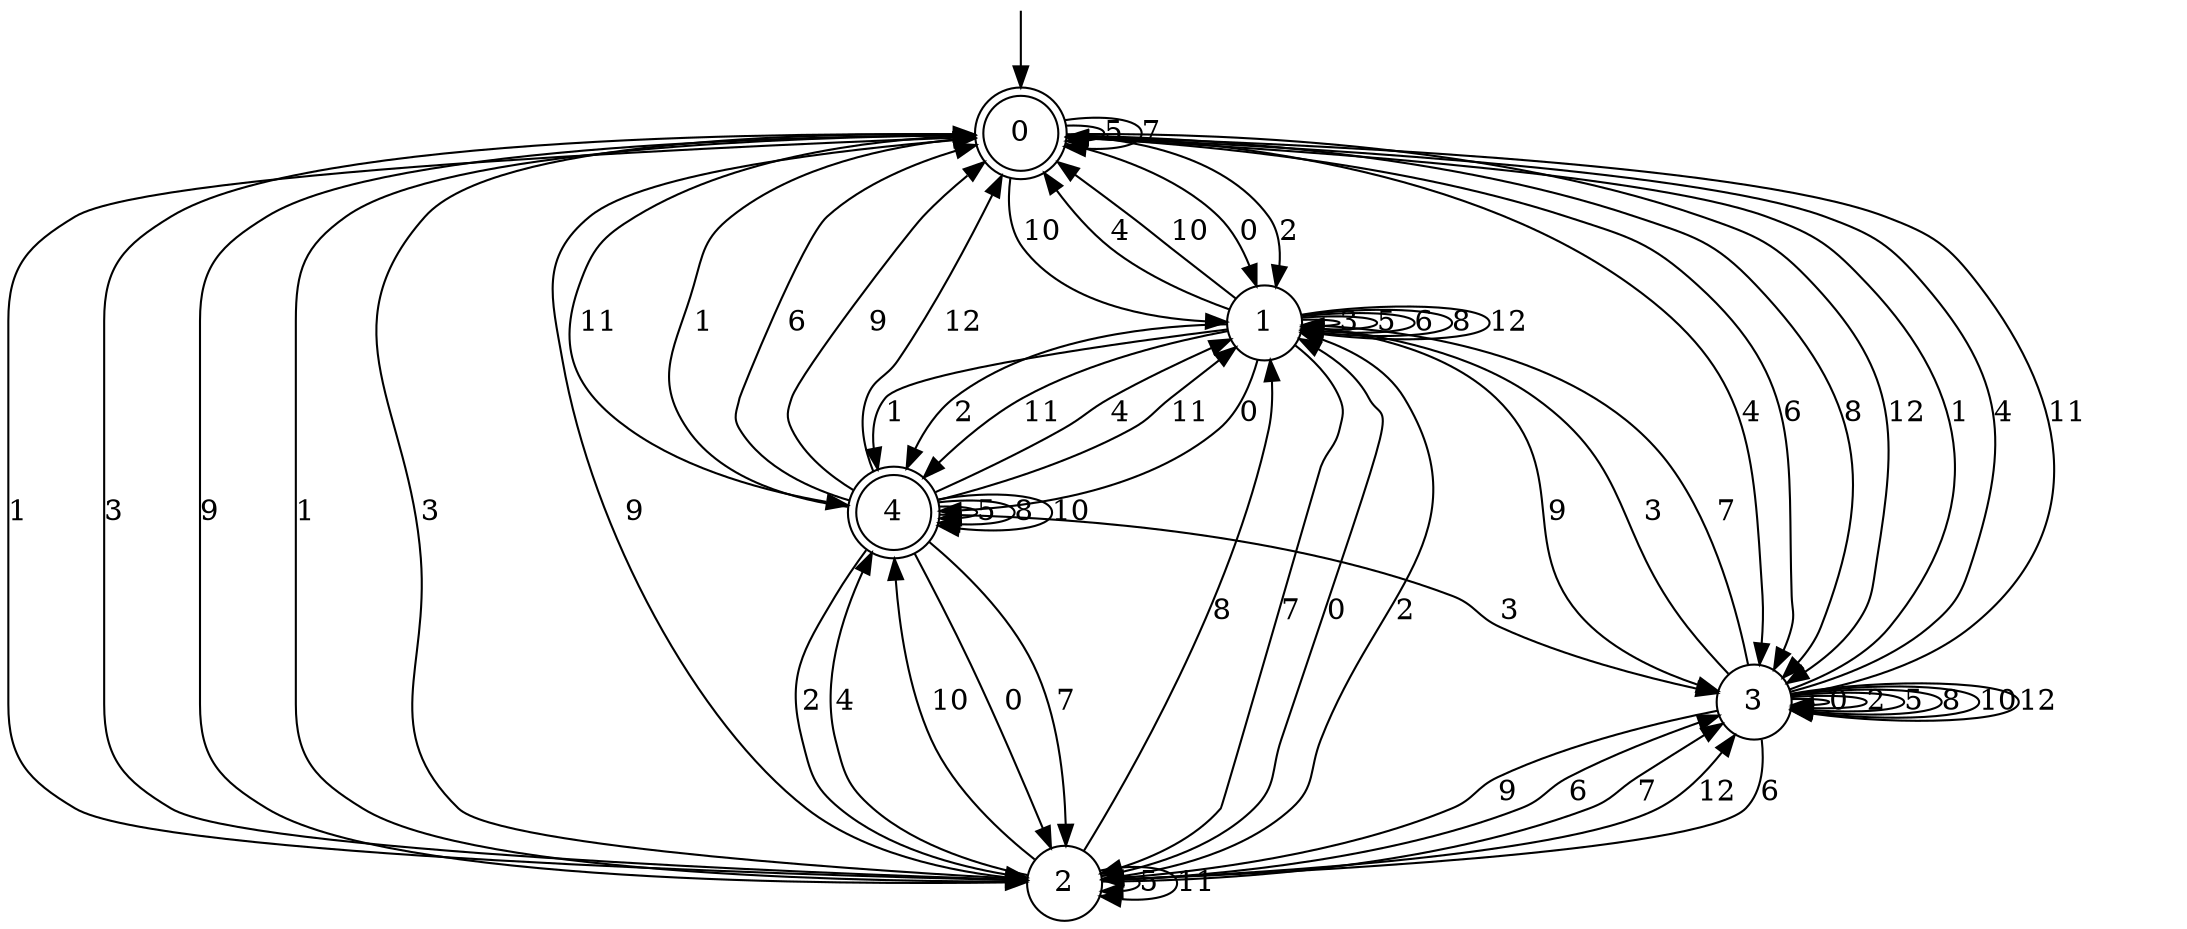 digraph g {

	s0 [shape="doublecircle" label="0"];
	s1 [shape="circle" label="1"];
	s2 [shape="circle" label="2"];
	s3 [shape="circle" label="3"];
	s4 [shape="doublecircle" label="4"];
	s0 -> s1 [label="0"];
	s0 -> s2 [label="1"];
	s0 -> s1 [label="2"];
	s0 -> s2 [label="3"];
	s0 -> s3 [label="4"];
	s0 -> s0 [label="5"];
	s0 -> s3 [label="6"];
	s0 -> s0 [label="7"];
	s0 -> s3 [label="8"];
	s0 -> s2 [label="9"];
	s0 -> s1 [label="10"];
	s0 -> s4 [label="11"];
	s0 -> s3 [label="12"];
	s1 -> s4 [label="0"];
	s1 -> s4 [label="1"];
	s1 -> s4 [label="2"];
	s1 -> s1 [label="3"];
	s1 -> s0 [label="4"];
	s1 -> s1 [label="5"];
	s1 -> s1 [label="6"];
	s1 -> s2 [label="7"];
	s1 -> s1 [label="8"];
	s1 -> s3 [label="9"];
	s1 -> s0 [label="10"];
	s1 -> s4 [label="11"];
	s1 -> s1 [label="12"];
	s2 -> s1 [label="0"];
	s2 -> s0 [label="1"];
	s2 -> s1 [label="2"];
	s2 -> s0 [label="3"];
	s2 -> s4 [label="4"];
	s2 -> s2 [label="5"];
	s2 -> s3 [label="6"];
	s2 -> s3 [label="7"];
	s2 -> s1 [label="8"];
	s2 -> s0 [label="9"];
	s2 -> s4 [label="10"];
	s2 -> s2 [label="11"];
	s2 -> s3 [label="12"];
	s3 -> s3 [label="0"];
	s3 -> s0 [label="1"];
	s3 -> s3 [label="2"];
	s3 -> s1 [label="3"];
	s3 -> s0 [label="4"];
	s3 -> s3 [label="5"];
	s3 -> s2 [label="6"];
	s3 -> s1 [label="7"];
	s3 -> s3 [label="8"];
	s3 -> s2 [label="9"];
	s3 -> s3 [label="10"];
	s3 -> s0 [label="11"];
	s3 -> s3 [label="12"];
	s4 -> s2 [label="0"];
	s4 -> s0 [label="1"];
	s4 -> s2 [label="2"];
	s4 -> s3 [label="3"];
	s4 -> s1 [label="4"];
	s4 -> s4 [label="5"];
	s4 -> s0 [label="6"];
	s4 -> s2 [label="7"];
	s4 -> s4 [label="8"];
	s4 -> s0 [label="9"];
	s4 -> s4 [label="10"];
	s4 -> s1 [label="11"];
	s4 -> s0 [label="12"];

__start0 [label="" shape="none" width="0" height="0"];
__start0 -> s0;

}
